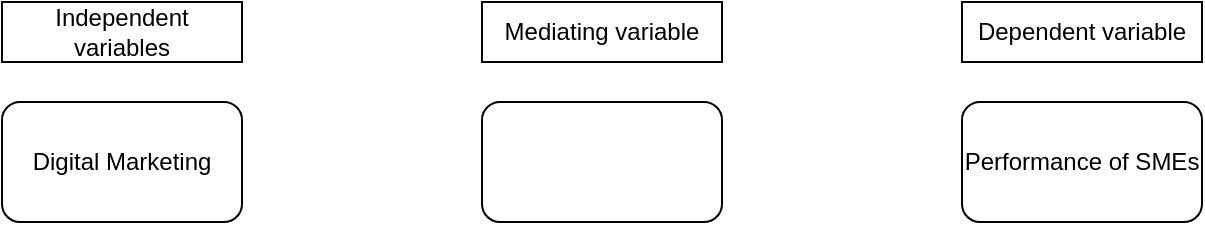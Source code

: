 <mxfile version="24.6.3" type="github">
  <diagram name="Page-1" id="i7ZxxaO9vWtbetZTcvCp">
    <mxGraphModel dx="794" dy="446" grid="1" gridSize="10" guides="1" tooltips="1" connect="1" arrows="1" fold="1" page="1" pageScale="1" pageWidth="827" pageHeight="1169" math="0" shadow="0">
      <root>
        <mxCell id="0" />
        <mxCell id="1" parent="0" />
        <mxCell id="2tQ-3NKmMj03zkAYcns6-1" value="Performance of SMEs" style="rounded=1;whiteSpace=wrap;html=1;" vertex="1" parent="1">
          <mxGeometry x="560" y="180" width="120" height="60" as="geometry" />
        </mxCell>
        <mxCell id="2tQ-3NKmMj03zkAYcns6-2" value="Dependent variable" style="rounded=0;whiteSpace=wrap;html=1;" vertex="1" parent="1">
          <mxGeometry x="560" y="130" width="120" height="30" as="geometry" />
        </mxCell>
        <mxCell id="2tQ-3NKmMj03zkAYcns6-3" value="" style="rounded=1;whiteSpace=wrap;html=1;" vertex="1" parent="1">
          <mxGeometry x="320" y="180" width="120" height="60" as="geometry" />
        </mxCell>
        <mxCell id="2tQ-3NKmMj03zkAYcns6-4" value="Mediating variable" style="rounded=0;whiteSpace=wrap;html=1;" vertex="1" parent="1">
          <mxGeometry x="320" y="130" width="120" height="30" as="geometry" />
        </mxCell>
        <mxCell id="2tQ-3NKmMj03zkAYcns6-5" value="Digital Marketing" style="rounded=1;whiteSpace=wrap;html=1;" vertex="1" parent="1">
          <mxGeometry x="80" y="180" width="120" height="60" as="geometry" />
        </mxCell>
        <mxCell id="2tQ-3NKmMj03zkAYcns6-6" value="Independent variables" style="rounded=0;whiteSpace=wrap;html=1;" vertex="1" parent="1">
          <mxGeometry x="80" y="130" width="120" height="30" as="geometry" />
        </mxCell>
      </root>
    </mxGraphModel>
  </diagram>
</mxfile>
